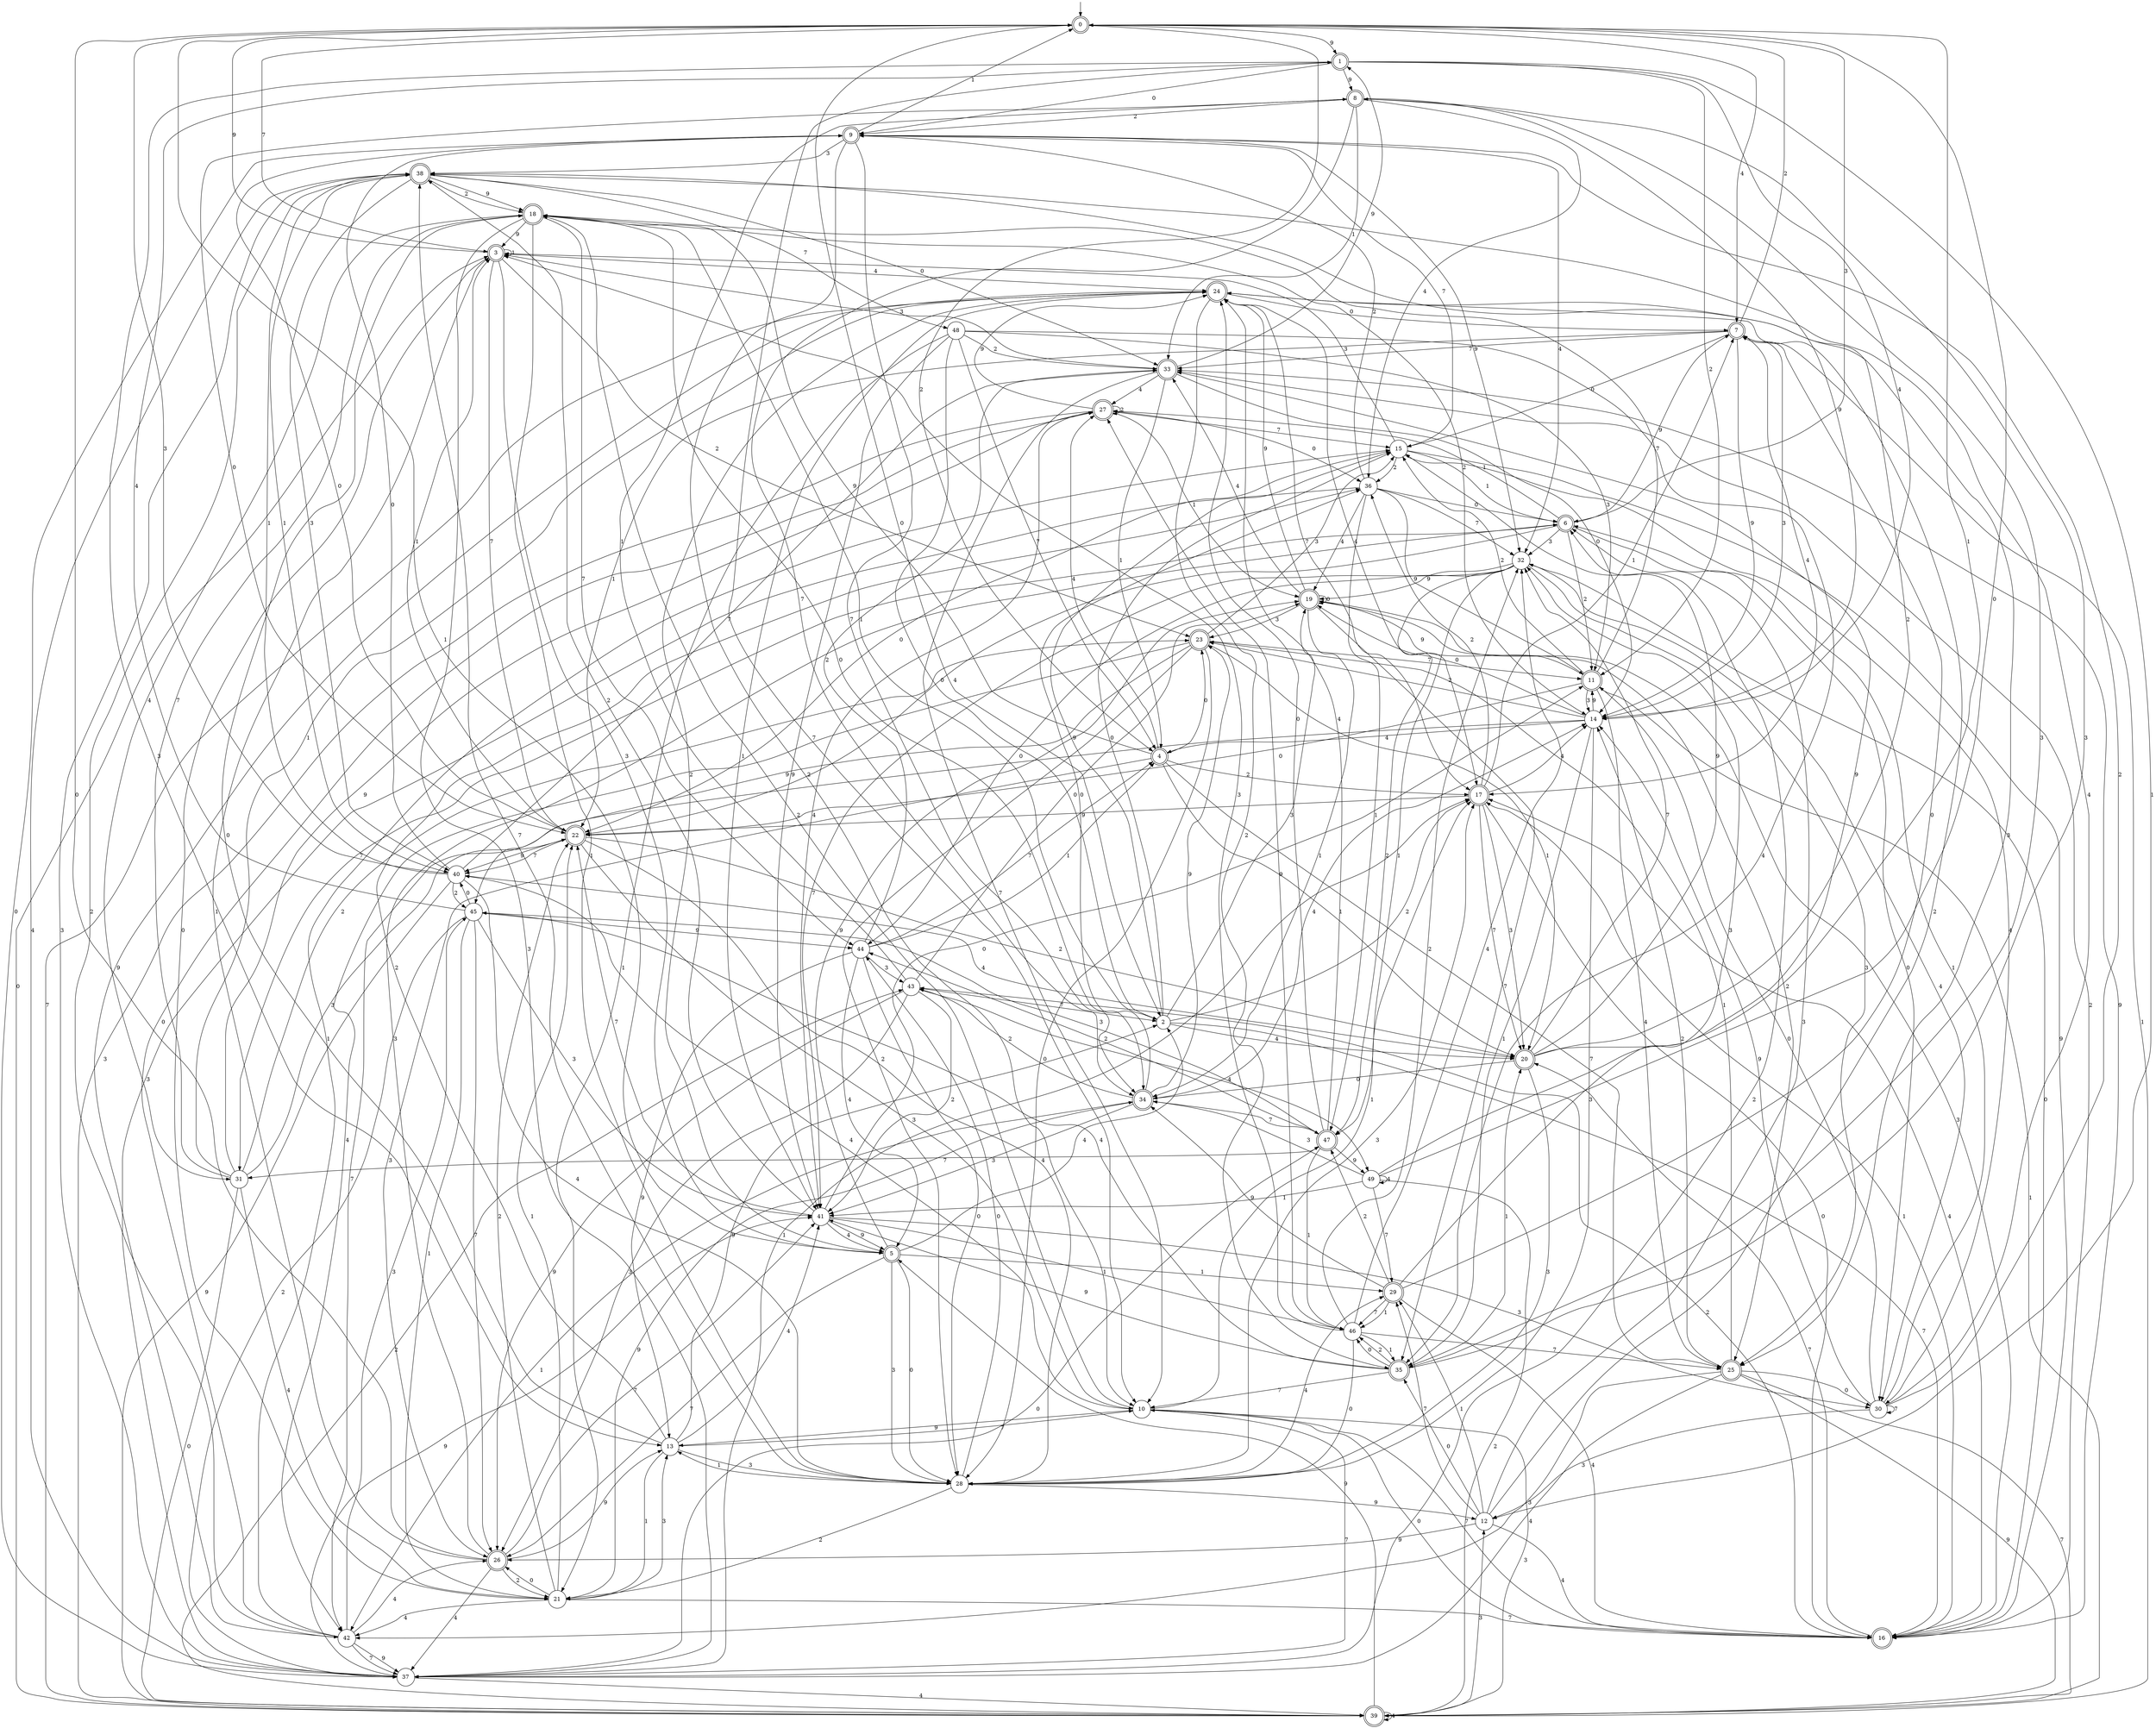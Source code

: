 digraph g {

	s0 [shape="doublecircle" label="0"];
	s1 [shape="doublecircle" label="1"];
	s2 [shape="circle" label="2"];
	s3 [shape="doublecircle" label="3"];
	s4 [shape="doublecircle" label="4"];
	s5 [shape="doublecircle" label="5"];
	s6 [shape="doublecircle" label="6"];
	s7 [shape="doublecircle" label="7"];
	s8 [shape="doublecircle" label="8"];
	s9 [shape="doublecircle" label="9"];
	s10 [shape="circle" label="10"];
	s11 [shape="doublecircle" label="11"];
	s12 [shape="circle" label="12"];
	s13 [shape="circle" label="13"];
	s14 [shape="circle" label="14"];
	s15 [shape="circle" label="15"];
	s16 [shape="doublecircle" label="16"];
	s17 [shape="doublecircle" label="17"];
	s18 [shape="doublecircle" label="18"];
	s19 [shape="doublecircle" label="19"];
	s20 [shape="doublecircle" label="20"];
	s21 [shape="circle" label="21"];
	s22 [shape="doublecircle" label="22"];
	s23 [shape="doublecircle" label="23"];
	s24 [shape="doublecircle" label="24"];
	s25 [shape="doublecircle" label="25"];
	s26 [shape="doublecircle" label="26"];
	s27 [shape="doublecircle" label="27"];
	s28 [shape="circle" label="28"];
	s29 [shape="doublecircle" label="29"];
	s30 [shape="circle" label="30"];
	s31 [shape="circle" label="31"];
	s32 [shape="circle" label="32"];
	s33 [shape="doublecircle" label="33"];
	s34 [shape="doublecircle" label="34"];
	s35 [shape="doublecircle" label="35"];
	s36 [shape="circle" label="36"];
	s37 [shape="circle" label="37"];
	s38 [shape="doublecircle" label="38"];
	s39 [shape="doublecircle" label="39"];
	s40 [shape="circle" label="40"];
	s41 [shape="circle" label="41"];
	s42 [shape="circle" label="42"];
	s43 [shape="circle" label="43"];
	s44 [shape="circle" label="44"];
	s45 [shape="circle" label="45"];
	s46 [shape="circle" label="46"];
	s47 [shape="doublecircle" label="47"];
	s48 [shape="circle" label="48"];
	s49 [shape="circle" label="49"];
	s0 -> s1 [label="9"];
	s0 -> s2 [label="0"];
	s0 -> s3 [label="7"];
	s0 -> s4 [label="2"];
	s0 -> s5 [label="1"];
	s0 -> s6 [label="3"];
	s0 -> s7 [label="4"];
	s1 -> s8 [label="9"];
	s1 -> s9 [label="0"];
	s1 -> s10 [label="7"];
	s1 -> s11 [label="2"];
	s1 -> s12 [label="1"];
	s1 -> s13 [label="3"];
	s1 -> s14 [label="4"];
	s2 -> s15 [label="9"];
	s2 -> s15 [label="0"];
	s2 -> s16 [label="7"];
	s2 -> s17 [label="2"];
	s2 -> s18 [label="1"];
	s2 -> s19 [label="3"];
	s2 -> s20 [label="4"];
	s3 -> s0 [label="9"];
	s3 -> s21 [label="0"];
	s3 -> s22 [label="7"];
	s3 -> s23 [label="2"];
	s3 -> s3 [label="1"];
	s3 -> s5 [label="3"];
	s3 -> s24 [label="4"];
	s4 -> s18 [label="9"];
	s4 -> s23 [label="0"];
	s4 -> s25 [label="7"];
	s4 -> s17 [label="2"];
	s4 -> s20 [label="1"];
	s4 -> s26 [label="3"];
	s4 -> s27 [label="4"];
	s5 -> s19 [label="9"];
	s5 -> s28 [label="0"];
	s5 -> s26 [label="7"];
	s5 -> s24 [label="2"];
	s5 -> s29 [label="1"];
	s5 -> s28 [label="3"];
	s5 -> s2 [label="4"];
	s6 -> s7 [label="9"];
	s6 -> s30 [label="0"];
	s6 -> s31 [label="7"];
	s6 -> s11 [label="2"];
	s6 -> s27 [label="1"];
	s6 -> s32 [label="3"];
	s6 -> s22 [label="4"];
	s7 -> s14 [label="9"];
	s7 -> s15 [label="0"];
	s7 -> s33 [label="7"];
	s7 -> s0 [label="2"];
	s7 -> s22 [label="1"];
	s7 -> s14 [label="3"];
	s7 -> s17 [label="4"];
	s8 -> s14 [label="9"];
	s8 -> s22 [label="0"];
	s8 -> s34 [label="7"];
	s8 -> s9 [label="2"];
	s8 -> s33 [label="1"];
	s8 -> s35 [label="3"];
	s8 -> s36 [label="4"];
	s9 -> s32 [label="9"];
	s9 -> s37 [label="0"];
	s9 -> s34 [label="7"];
	s9 -> s10 [label="2"];
	s9 -> s0 [label="1"];
	s9 -> s38 [label="3"];
	s9 -> s32 [label="4"];
	s10 -> s13 [label="9"];
	s10 -> s16 [label="0"];
	s10 -> s16 [label="7"];
	s10 -> s18 [label="2"];
	s10 -> s17 [label="1"];
	s10 -> s39 [label="3"];
	s10 -> s40 [label="4"];
	s11 -> s19 [label="9"];
	s11 -> s22 [label="0"];
	s11 -> s18 [label="7"];
	s11 -> s15 [label="2"];
	s11 -> s39 [label="1"];
	s11 -> s14 [label="3"];
	s11 -> s25 [label="4"];
	s12 -> s26 [label="9"];
	s12 -> s35 [label="0"];
	s12 -> s29 [label="7"];
	s12 -> s24 [label="2"];
	s12 -> s29 [label="1"];
	s12 -> s6 [label="3"];
	s12 -> s16 [label="4"];
	s13 -> s2 [label="9"];
	s13 -> s18 [label="0"];
	s13 -> s10 [label="7"];
	s13 -> s36 [label="2"];
	s13 -> s21 [label="1"];
	s13 -> s28 [label="3"];
	s13 -> s41 [label="4"];
	s14 -> s11 [label="9"];
	s14 -> s19 [label="0"];
	s14 -> s42 [label="7"];
	s14 -> s23 [label="2"];
	s14 -> s35 [label="1"];
	s14 -> s28 [label="3"];
	s14 -> s4 [label="4"];
	s15 -> s16 [label="9"];
	s15 -> s22 [label="0"];
	s15 -> s9 [label="7"];
	s15 -> s36 [label="2"];
	s15 -> s6 [label="1"];
	s15 -> s3 [label="3"];
	s15 -> s30 [label="4"];
	s16 -> s33 [label="9"];
	s16 -> s32 [label="0"];
	s16 -> s20 [label="7"];
	s16 -> s43 [label="2"];
	s16 -> s17 [label="1"];
	s16 -> s19 [label="3"];
	s16 -> s17 [label="4"];
	s17 -> s22 [label="9"];
	s17 -> s16 [label="0"];
	s17 -> s20 [label="7"];
	s17 -> s36 [label="2"];
	s17 -> s7 [label="1"];
	s17 -> s20 [label="3"];
	s17 -> s14 [label="4"];
	s18 -> s3 [label="9"];
	s18 -> s34 [label="0"];
	s18 -> s44 [label="7"];
	s18 -> s14 [label="2"];
	s18 -> s28 [label="1"];
	s18 -> s37 [label="3"];
	s18 -> s31 [label="4"];
	s19 -> s24 [label="9"];
	s19 -> s19 [label="0"];
	s19 -> s35 [label="7"];
	s19 -> s25 [label="2"];
	s19 -> s34 [label="1"];
	s19 -> s23 [label="3"];
	s19 -> s33 [label="4"];
	s20 -> s15 [label="9"];
	s20 -> s34 [label="0"];
	s20 -> s32 [label="7"];
	s20 -> s38 [label="2"];
	s20 -> s0 [label="1"];
	s20 -> s28 [label="3"];
	s20 -> s40 [label="4"];
	s21 -> s34 [label="9"];
	s21 -> s26 [label="0"];
	s21 -> s16 [label="7"];
	s21 -> s22 [label="2"];
	s21 -> s22 [label="1"];
	s21 -> s13 [label="3"];
	s21 -> s42 [label="4"];
	s22 -> s40 [label="9"];
	s22 -> s9 [label="0"];
	s22 -> s40 [label="7"];
	s22 -> s20 [label="2"];
	s22 -> s3 [label="1"];
	s22 -> s10 [label="3"];
	s22 -> s28 [label="4"];
	s23 -> s45 [label="9"];
	s23 -> s28 [label="0"];
	s23 -> s11 [label="7"];
	s23 -> s28 [label="2"];
	s23 -> s20 [label="1"];
	s23 -> s15 [label="3"];
	s23 -> s42 [label="4"];
	s24 -> s42 [label="9"];
	s24 -> s7 [label="0"];
	s24 -> s17 [label="7"];
	s24 -> s35 [label="2"];
	s24 -> s41 [label="1"];
	s24 -> s25 [label="3"];
	s24 -> s17 [label="4"];
	s25 -> s39 [label="9"];
	s25 -> s30 [label="0"];
	s25 -> s39 [label="7"];
	s25 -> s14 [label="2"];
	s25 -> s23 [label="1"];
	s25 -> s42 [label="3"];
	s25 -> s37 [label="4"];
	s26 -> s13 [label="9"];
	s26 -> s0 [label="0"];
	s26 -> s41 [label="7"];
	s26 -> s21 [label="2"];
	s26 -> s3 [label="1"];
	s26 -> s6 [label="3"];
	s26 -> s37 [label="4"];
	s27 -> s24 [label="9"];
	s27 -> s36 [label="0"];
	s27 -> s15 [label="7"];
	s27 -> s27 [label="2"];
	s27 -> s19 [label="1"];
	s27 -> s39 [label="3"];
	s27 -> s41 [label="4"];
	s28 -> s12 [label="9"];
	s28 -> s44 [label="0"];
	s28 -> s38 [label="7"];
	s28 -> s21 [label="2"];
	s28 -> s13 [label="1"];
	s28 -> s17 [label="3"];
	s28 -> s29 [label="4"];
	s29 -> s34 [label="9"];
	s29 -> s7 [label="0"];
	s29 -> s46 [label="7"];
	s29 -> s47 [label="2"];
	s29 -> s46 [label="1"];
	s29 -> s32 [label="3"];
	s29 -> s16 [label="4"];
	s30 -> s14 [label="9"];
	s30 -> s11 [label="0"];
	s30 -> s30 [label="7"];
	s30 -> s9 [label="2"];
	s30 -> s6 [label="1"];
	s30 -> s12 [label="3"];
	s30 -> s38 [label="4"];
	s31 -> s27 [label="9"];
	s31 -> s39 [label="0"];
	s31 -> s18 [label="7"];
	s31 -> s23 [label="2"];
	s31 -> s24 [label="1"];
	s31 -> s22 [label="3"];
	s31 -> s21 [label="4"];
	s32 -> s19 [label="9"];
	s32 -> s44 [label="0"];
	s32 -> s41 [label="7"];
	s32 -> s47 [label="2"];
	s32 -> s47 [label="1"];
	s32 -> s25 [label="3"];
	s32 -> s30 [label="4"];
	s33 -> s1 [label="9"];
	s33 -> s14 [label="0"];
	s33 -> s10 [label="7"];
	s33 -> s16 [label="2"];
	s33 -> s4 [label="1"];
	s33 -> s3 [label="3"];
	s33 -> s27 [label="4"];
	s34 -> s23 [label="9"];
	s34 -> s36 [label="0"];
	s34 -> s47 [label="7"];
	s34 -> s43 [label="2"];
	s34 -> s42 [label="1"];
	s34 -> s41 [label="3"];
	s34 -> s14 [label="4"];
	s35 -> s41 [label="9"];
	s35 -> s46 [label="0"];
	s35 -> s10 [label="7"];
	s35 -> s46 [label="2"];
	s35 -> s20 [label="1"];
	s35 -> s8 [label="3"];
	s35 -> s45 [label="4"];
	s36 -> s11 [label="9"];
	s36 -> s6 [label="0"];
	s36 -> s32 [label="7"];
	s36 -> s9 [label="2"];
	s36 -> s47 [label="1"];
	s36 -> s37 [label="3"];
	s36 -> s19 [label="4"];
	s37 -> s41 [label="9"];
	s37 -> s47 [label="0"];
	s37 -> s10 [label="7"];
	s37 -> s6 [label="2"];
	s37 -> s17 [label="1"];
	s37 -> s38 [label="3"];
	s37 -> s39 [label="4"];
	s38 -> s18 [label="9"];
	s38 -> s33 [label="0"];
	s38 -> s48 [label="7"];
	s38 -> s18 [label="2"];
	s38 -> s40 [label="1"];
	s38 -> s40 [label="3"];
	s38 -> s37 [label="4"];
	s39 -> s5 [label="9"];
	s39 -> s3 [label="0"];
	s39 -> s24 [label="7"];
	s39 -> s43 [label="2"];
	s39 -> s7 [label="1"];
	s39 -> s12 [label="3"];
	s39 -> s39 [label="4"];
	s40 -> s39 [label="9"];
	s40 -> s9 [label="0"];
	s40 -> s33 [label="7"];
	s40 -> s45 [label="2"];
	s40 -> s38 [label="1"];
	s40 -> s0 [label="3"];
	s40 -> s28 [label="4"];
	s41 -> s5 [label="9"];
	s41 -> s11 [label="0"];
	s41 -> s22 [label="7"];
	s41 -> s38 [label="2"];
	s41 -> s46 [label="1"];
	s41 -> s30 [label="3"];
	s41 -> s5 [label="4"];
	s42 -> s37 [label="9"];
	s42 -> s27 [label="0"];
	s42 -> s37 [label="7"];
	s42 -> s38 [label="2"];
	s42 -> s15 [label="1"];
	s42 -> s45 [label="3"];
	s42 -> s26 [label="4"];
	s43 -> s26 [label="9"];
	s43 -> s19 [label="0"];
	s43 -> s2 [label="7"];
	s43 -> s41 [label="2"];
	s43 -> s8 [label="1"];
	s43 -> s26 [label="3"];
	s43 -> s49 [label="4"];
	s44 -> s13 [label="9"];
	s44 -> s28 [label="0"];
	s44 -> s4 [label="7"];
	s44 -> s33 [label="2"];
	s44 -> s4 [label="1"];
	s44 -> s43 [label="3"];
	s44 -> s5 [label="4"];
	s45 -> s44 [label="9"];
	s45 -> s40 [label="0"];
	s45 -> s26 [label="7"];
	s45 -> s37 [label="2"];
	s45 -> s21 [label="1"];
	s45 -> s41 [label="3"];
	s45 -> s1 [label="4"];
	s46 -> s27 [label="9"];
	s46 -> s28 [label="0"];
	s46 -> s25 [label="7"];
	s46 -> s32 [label="2"];
	s46 -> s35 [label="1"];
	s46 -> s3 [label="3"];
	s46 -> s32 [label="4"];
	s47 -> s49 [label="9"];
	s47 -> s24 [label="0"];
	s47 -> s31 [label="7"];
	s47 -> s44 [label="2"];
	s47 -> s46 [label="1"];
	s47 -> s45 [label="3"];
	s47 -> s24 [label="4"];
	s48 -> s41 [label="9"];
	s48 -> s2 [label="0"];
	s48 -> s4 [label="7"];
	s48 -> s33 [label="2"];
	s48 -> s21 [label="1"];
	s48 -> s11 [label="3"];
	s48 -> s35 [label="4"];
	s49 -> s33 [label="9"];
	s49 -> s0 [label="0"];
	s49 -> s29 [label="7"];
	s49 -> s39 [label="2"];
	s49 -> s41 [label="1"];
	s49 -> s34 [label="3"];
	s49 -> s49 [label="4"];

__start0 [label="" shape="none" width="0" height="0"];
__start0 -> s0;

}
